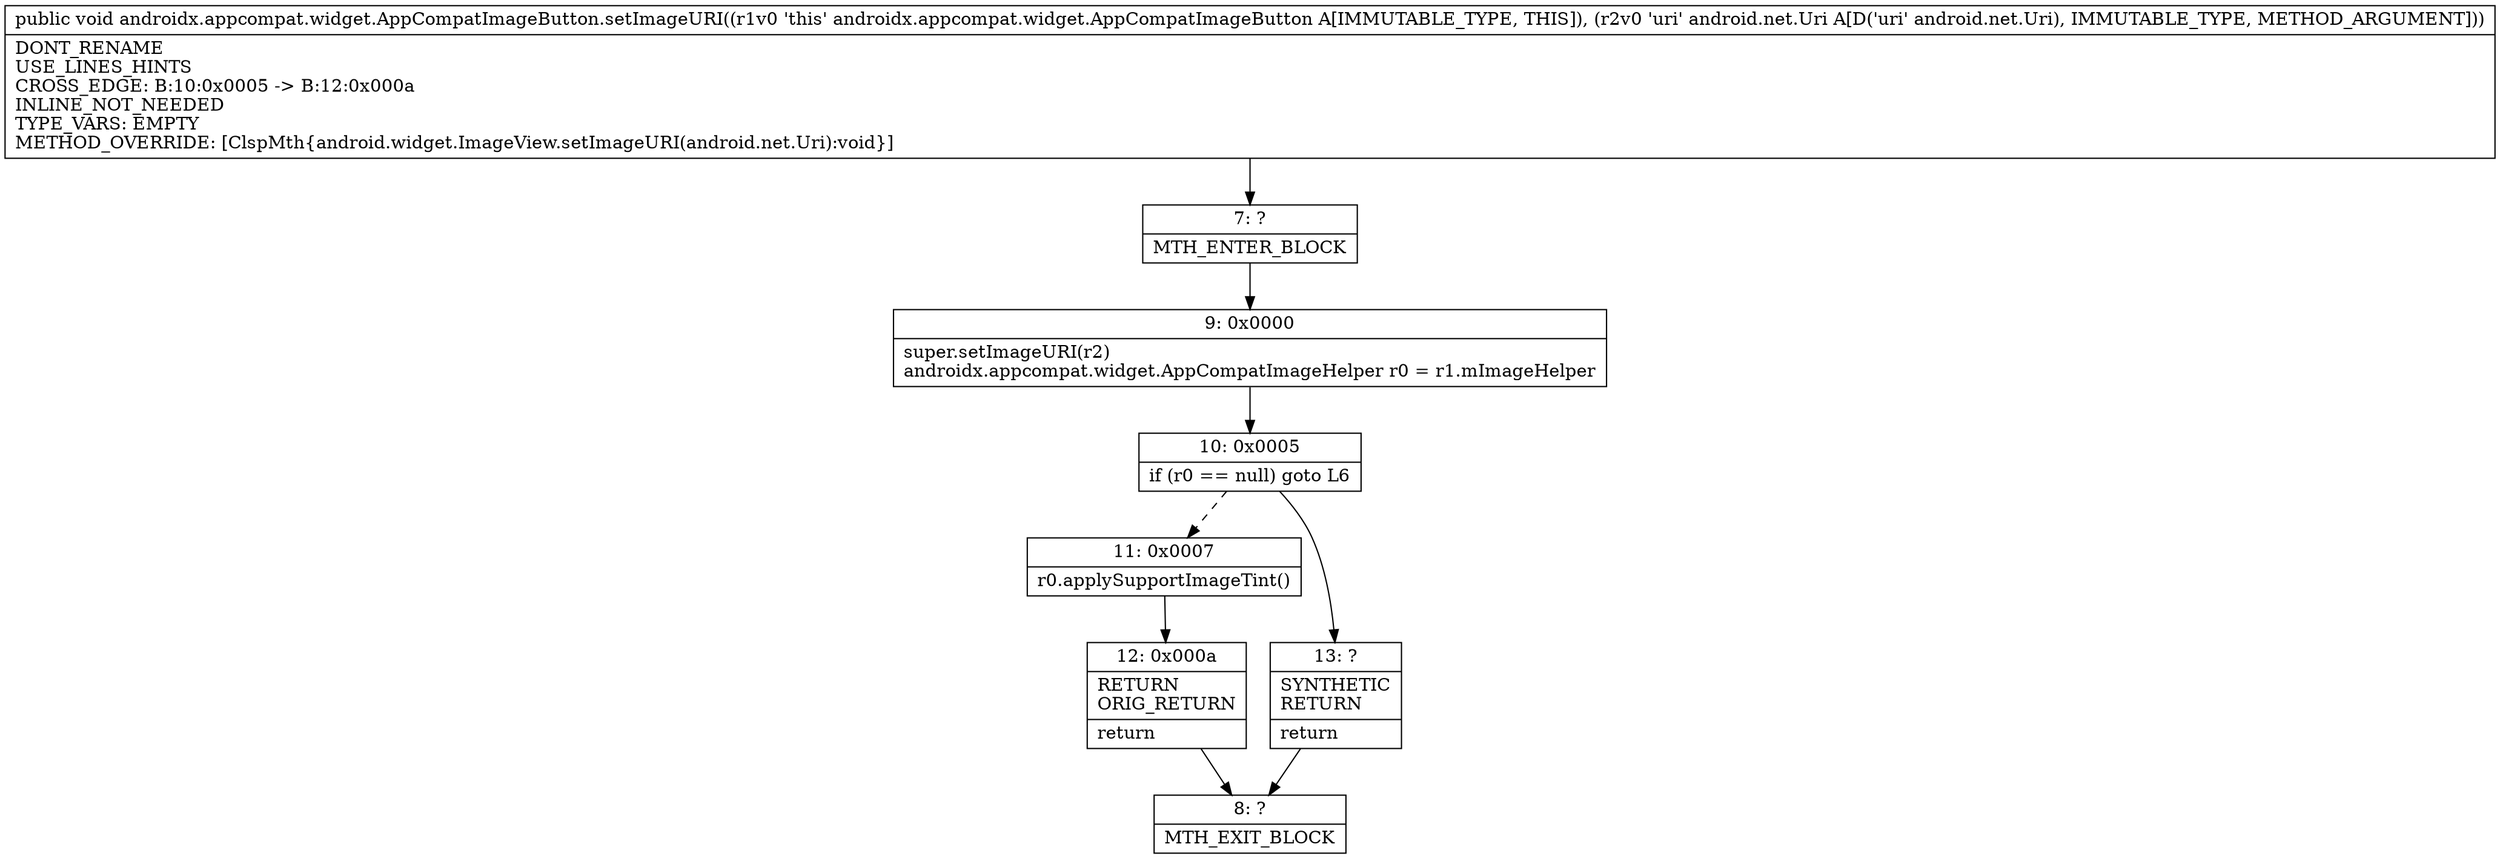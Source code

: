 digraph "CFG forandroidx.appcompat.widget.AppCompatImageButton.setImageURI(Landroid\/net\/Uri;)V" {
Node_7 [shape=record,label="{7\:\ ?|MTH_ENTER_BLOCK\l}"];
Node_9 [shape=record,label="{9\:\ 0x0000|super.setImageURI(r2)\landroidx.appcompat.widget.AppCompatImageHelper r0 = r1.mImageHelper\l}"];
Node_10 [shape=record,label="{10\:\ 0x0005|if (r0 == null) goto L6\l}"];
Node_11 [shape=record,label="{11\:\ 0x0007|r0.applySupportImageTint()\l}"];
Node_12 [shape=record,label="{12\:\ 0x000a|RETURN\lORIG_RETURN\l|return\l}"];
Node_8 [shape=record,label="{8\:\ ?|MTH_EXIT_BLOCK\l}"];
Node_13 [shape=record,label="{13\:\ ?|SYNTHETIC\lRETURN\l|return\l}"];
MethodNode[shape=record,label="{public void androidx.appcompat.widget.AppCompatImageButton.setImageURI((r1v0 'this' androidx.appcompat.widget.AppCompatImageButton A[IMMUTABLE_TYPE, THIS]), (r2v0 'uri' android.net.Uri A[D('uri' android.net.Uri), IMMUTABLE_TYPE, METHOD_ARGUMENT]))  | DONT_RENAME\lUSE_LINES_HINTS\lCROSS_EDGE: B:10:0x0005 \-\> B:12:0x000a\lINLINE_NOT_NEEDED\lTYPE_VARS: EMPTY\lMETHOD_OVERRIDE: [ClspMth\{android.widget.ImageView.setImageURI(android.net.Uri):void\}]\l}"];
MethodNode -> Node_7;Node_7 -> Node_9;
Node_9 -> Node_10;
Node_10 -> Node_11[style=dashed];
Node_10 -> Node_13;
Node_11 -> Node_12;
Node_12 -> Node_8;
Node_13 -> Node_8;
}

